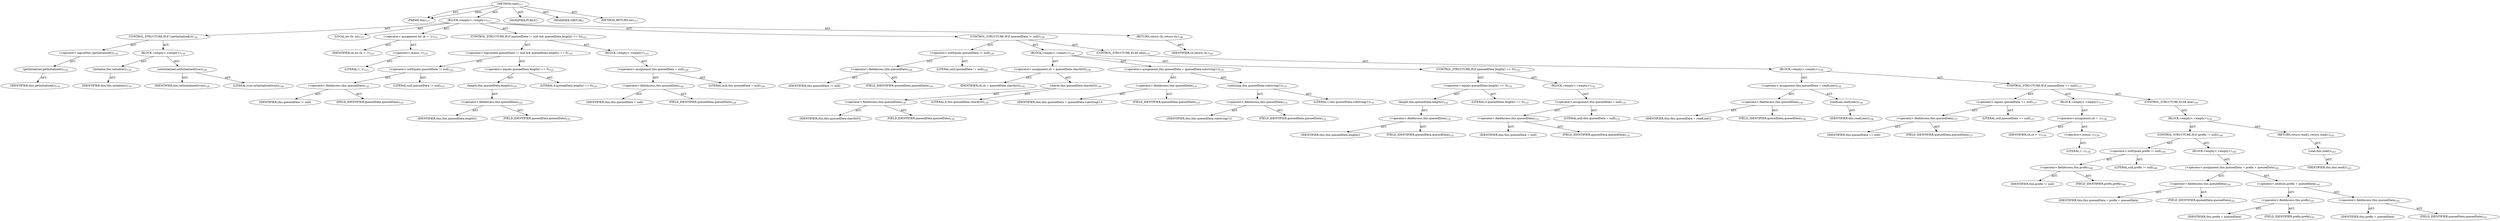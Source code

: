 digraph "read" {  
"111669149698" [label = <(METHOD,read)<SUB>117</SUB>> ]
"115964116992" [label = <(PARAM,this)<SUB>117</SUB>> ]
"25769803778" [label = <(BLOCK,&lt;empty&gt;,&lt;empty&gt;)<SUB>117</SUB>> ]
"47244640256" [label = <(CONTROL_STRUCTURE,IF,if (!getInitialized()))<SUB>118</SUB>> ]
"30064771082" [label = <(&lt;operator&gt;.logicalNot,!getInitialized())<SUB>118</SUB>> ]
"30064771083" [label = <(getInitialized,getInitialized())<SUB>118</SUB>> ]
"68719476736" [label = <(IDENTIFIER,this,getInitialized())<SUB>118</SUB>> ]
"25769803779" [label = <(BLOCK,&lt;empty&gt;,&lt;empty&gt;)<SUB>118</SUB>> ]
"30064771084" [label = <(initialize,this.initialize())<SUB>119</SUB>> ]
"68719476737" [label = <(IDENTIFIER,this,this.initialize())<SUB>119</SUB>> ]
"30064771085" [label = <(setInitialized,setInitialized(true))<SUB>120</SUB>> ]
"68719476738" [label = <(IDENTIFIER,this,setInitialized(true))<SUB>120</SUB>> ]
"90194313220" [label = <(LITERAL,true,setInitialized(true))<SUB>120</SUB>> ]
"94489280512" [label = <(LOCAL,int ch: int)<SUB>123</SUB>> ]
"30064771086" [label = <(&lt;operator&gt;.assignment,int ch = -1)<SUB>123</SUB>> ]
"68719476751" [label = <(IDENTIFIER,ch,int ch = -1)<SUB>123</SUB>> ]
"30064771087" [label = <(&lt;operator&gt;.minus,-1)<SUB>123</SUB>> ]
"90194313221" [label = <(LITERAL,1,-1)<SUB>123</SUB>> ]
"47244640257" [label = <(CONTROL_STRUCTURE,IF,if (queuedData != null &amp;&amp; queuedData.length() == 0))<SUB>125</SUB>> ]
"30064771088" [label = <(&lt;operator&gt;.logicalAnd,queuedData != null &amp;&amp; queuedData.length() == 0)<SUB>125</SUB>> ]
"30064771089" [label = <(&lt;operator&gt;.notEquals,queuedData != null)<SUB>125</SUB>> ]
"30064771090" [label = <(&lt;operator&gt;.fieldAccess,this.queuedData)<SUB>125</SUB>> ]
"68719476752" [label = <(IDENTIFIER,this,queuedData != null)> ]
"55834574852" [label = <(FIELD_IDENTIFIER,queuedData,queuedData)<SUB>125</SUB>> ]
"90194313222" [label = <(LITERAL,null,queuedData != null)<SUB>125</SUB>> ]
"30064771091" [label = <(&lt;operator&gt;.equals,queuedData.length() == 0)<SUB>125</SUB>> ]
"30064771092" [label = <(length,this.queuedData.length())<SUB>125</SUB>> ]
"30064771093" [label = <(&lt;operator&gt;.fieldAccess,this.queuedData)<SUB>125</SUB>> ]
"68719476753" [label = <(IDENTIFIER,this,this.queuedData.length())> ]
"55834574853" [label = <(FIELD_IDENTIFIER,queuedData,queuedData)<SUB>125</SUB>> ]
"90194313223" [label = <(LITERAL,0,queuedData.length() == 0)<SUB>125</SUB>> ]
"25769803780" [label = <(BLOCK,&lt;empty&gt;,&lt;empty&gt;)<SUB>125</SUB>> ]
"30064771094" [label = <(&lt;operator&gt;.assignment,this.queuedData = null)<SUB>126</SUB>> ]
"30064771095" [label = <(&lt;operator&gt;.fieldAccess,this.queuedData)<SUB>126</SUB>> ]
"68719476754" [label = <(IDENTIFIER,this,this.queuedData = null)> ]
"55834574854" [label = <(FIELD_IDENTIFIER,queuedData,queuedData)<SUB>126</SUB>> ]
"90194313224" [label = <(LITERAL,null,this.queuedData = null)<SUB>126</SUB>> ]
"47244640258" [label = <(CONTROL_STRUCTURE,IF,if (queuedData != null))<SUB>129</SUB>> ]
"30064771096" [label = <(&lt;operator&gt;.notEquals,queuedData != null)<SUB>129</SUB>> ]
"30064771097" [label = <(&lt;operator&gt;.fieldAccess,this.queuedData)<SUB>129</SUB>> ]
"68719476755" [label = <(IDENTIFIER,this,queuedData != null)> ]
"55834574855" [label = <(FIELD_IDENTIFIER,queuedData,queuedData)<SUB>129</SUB>> ]
"90194313225" [label = <(LITERAL,null,queuedData != null)<SUB>129</SUB>> ]
"25769803781" [label = <(BLOCK,&lt;empty&gt;,&lt;empty&gt;)<SUB>129</SUB>> ]
"30064771098" [label = <(&lt;operator&gt;.assignment,ch = queuedData.charAt(0))<SUB>130</SUB>> ]
"68719476756" [label = <(IDENTIFIER,ch,ch = queuedData.charAt(0))<SUB>130</SUB>> ]
"30064771099" [label = <(charAt,this.queuedData.charAt(0))<SUB>130</SUB>> ]
"30064771100" [label = <(&lt;operator&gt;.fieldAccess,this.queuedData)<SUB>130</SUB>> ]
"68719476757" [label = <(IDENTIFIER,this,this.queuedData.charAt(0))> ]
"55834574856" [label = <(FIELD_IDENTIFIER,queuedData,queuedData)<SUB>130</SUB>> ]
"90194313226" [label = <(LITERAL,0,this.queuedData.charAt(0))<SUB>130</SUB>> ]
"30064771101" [label = <(&lt;operator&gt;.assignment,this.queuedData = queuedData.substring(1))<SUB>131</SUB>> ]
"30064771102" [label = <(&lt;operator&gt;.fieldAccess,this.queuedData)<SUB>131</SUB>> ]
"68719476758" [label = <(IDENTIFIER,this,this.queuedData = queuedData.substring(1))> ]
"55834574857" [label = <(FIELD_IDENTIFIER,queuedData,queuedData)<SUB>131</SUB>> ]
"30064771103" [label = <(substring,this.queuedData.substring(1))<SUB>131</SUB>> ]
"30064771104" [label = <(&lt;operator&gt;.fieldAccess,this.queuedData)<SUB>131</SUB>> ]
"68719476759" [label = <(IDENTIFIER,this,this.queuedData.substring(1))> ]
"55834574858" [label = <(FIELD_IDENTIFIER,queuedData,queuedData)<SUB>131</SUB>> ]
"90194313227" [label = <(LITERAL,1,this.queuedData.substring(1))<SUB>131</SUB>> ]
"47244640259" [label = <(CONTROL_STRUCTURE,IF,if (queuedData.length() == 0))<SUB>132</SUB>> ]
"30064771105" [label = <(&lt;operator&gt;.equals,queuedData.length() == 0)<SUB>132</SUB>> ]
"30064771106" [label = <(length,this.queuedData.length())<SUB>132</SUB>> ]
"30064771107" [label = <(&lt;operator&gt;.fieldAccess,this.queuedData)<SUB>132</SUB>> ]
"68719476760" [label = <(IDENTIFIER,this,this.queuedData.length())> ]
"55834574859" [label = <(FIELD_IDENTIFIER,queuedData,queuedData)<SUB>132</SUB>> ]
"90194313228" [label = <(LITERAL,0,queuedData.length() == 0)<SUB>132</SUB>> ]
"25769803782" [label = <(BLOCK,&lt;empty&gt;,&lt;empty&gt;)<SUB>132</SUB>> ]
"30064771108" [label = <(&lt;operator&gt;.assignment,this.queuedData = null)<SUB>133</SUB>> ]
"30064771109" [label = <(&lt;operator&gt;.fieldAccess,this.queuedData)<SUB>133</SUB>> ]
"68719476761" [label = <(IDENTIFIER,this,this.queuedData = null)> ]
"55834574860" [label = <(FIELD_IDENTIFIER,queuedData,queuedData)<SUB>133</SUB>> ]
"90194313229" [label = <(LITERAL,null,this.queuedData = null)<SUB>133</SUB>> ]
"47244640260" [label = <(CONTROL_STRUCTURE,ELSE,else)<SUB>135</SUB>> ]
"25769803783" [label = <(BLOCK,&lt;empty&gt;,&lt;empty&gt;)<SUB>135</SUB>> ]
"30064771110" [label = <(&lt;operator&gt;.assignment,this.queuedData = readLine())<SUB>136</SUB>> ]
"30064771111" [label = <(&lt;operator&gt;.fieldAccess,this.queuedData)<SUB>136</SUB>> ]
"68719476762" [label = <(IDENTIFIER,this,this.queuedData = readLine())> ]
"55834574861" [label = <(FIELD_IDENTIFIER,queuedData,queuedData)<SUB>136</SUB>> ]
"30064771112" [label = <(readLine,readLine())<SUB>136</SUB>> ]
"68719476739" [label = <(IDENTIFIER,this,readLine())<SUB>136</SUB>> ]
"47244640261" [label = <(CONTROL_STRUCTURE,IF,if (queuedData == null))<SUB>137</SUB>> ]
"30064771113" [label = <(&lt;operator&gt;.equals,queuedData == null)<SUB>137</SUB>> ]
"30064771114" [label = <(&lt;operator&gt;.fieldAccess,this.queuedData)<SUB>137</SUB>> ]
"68719476763" [label = <(IDENTIFIER,this,queuedData == null)> ]
"55834574862" [label = <(FIELD_IDENTIFIER,queuedData,queuedData)<SUB>137</SUB>> ]
"90194313230" [label = <(LITERAL,null,queuedData == null)<SUB>137</SUB>> ]
"25769803784" [label = <(BLOCK,&lt;empty&gt;,&lt;empty&gt;)<SUB>137</SUB>> ]
"30064771115" [label = <(&lt;operator&gt;.assignment,ch = -1)<SUB>138</SUB>> ]
"68719476764" [label = <(IDENTIFIER,ch,ch = -1)<SUB>138</SUB>> ]
"30064771116" [label = <(&lt;operator&gt;.minus,-1)<SUB>138</SUB>> ]
"90194313231" [label = <(LITERAL,1,-1)<SUB>138</SUB>> ]
"47244640262" [label = <(CONTROL_STRUCTURE,ELSE,else)<SUB>139</SUB>> ]
"25769803785" [label = <(BLOCK,&lt;empty&gt;,&lt;empty&gt;)<SUB>139</SUB>> ]
"47244640263" [label = <(CONTROL_STRUCTURE,IF,if (prefix != null))<SUB>140</SUB>> ]
"30064771117" [label = <(&lt;operator&gt;.notEquals,prefix != null)<SUB>140</SUB>> ]
"30064771118" [label = <(&lt;operator&gt;.fieldAccess,this.prefix)<SUB>140</SUB>> ]
"68719476765" [label = <(IDENTIFIER,this,prefix != null)> ]
"55834574863" [label = <(FIELD_IDENTIFIER,prefix,prefix)<SUB>140</SUB>> ]
"90194313232" [label = <(LITERAL,null,prefix != null)<SUB>140</SUB>> ]
"25769803786" [label = <(BLOCK,&lt;empty&gt;,&lt;empty&gt;)<SUB>140</SUB>> ]
"30064771119" [label = <(&lt;operator&gt;.assignment,this.queuedData = prefix + queuedData)<SUB>141</SUB>> ]
"30064771120" [label = <(&lt;operator&gt;.fieldAccess,this.queuedData)<SUB>141</SUB>> ]
"68719476766" [label = <(IDENTIFIER,this,this.queuedData = prefix + queuedData)> ]
"55834574864" [label = <(FIELD_IDENTIFIER,queuedData,queuedData)<SUB>141</SUB>> ]
"30064771121" [label = <(&lt;operator&gt;.addition,prefix + queuedData)<SUB>141</SUB>> ]
"30064771122" [label = <(&lt;operator&gt;.fieldAccess,this.prefix)<SUB>141</SUB>> ]
"68719476767" [label = <(IDENTIFIER,this,prefix + queuedData)> ]
"55834574865" [label = <(FIELD_IDENTIFIER,prefix,prefix)<SUB>141</SUB>> ]
"30064771123" [label = <(&lt;operator&gt;.fieldAccess,this.queuedData)<SUB>141</SUB>> ]
"68719476768" [label = <(IDENTIFIER,this,prefix + queuedData)> ]
"55834574866" [label = <(FIELD_IDENTIFIER,queuedData,queuedData)<SUB>141</SUB>> ]
"146028888064" [label = <(RETURN,return read();,return read();)<SUB>143</SUB>> ]
"30064771124" [label = <(read,this.read())<SUB>143</SUB>> ]
"68719476740" [label = <(IDENTIFIER,this,this.read())<SUB>143</SUB>> ]
"146028888065" [label = <(RETURN,return ch;,return ch;)<SUB>146</SUB>> ]
"68719476769" [label = <(IDENTIFIER,ch,return ch;)<SUB>146</SUB>> ]
"133143986184" [label = <(MODIFIER,PUBLIC)> ]
"133143986185" [label = <(MODIFIER,VIRTUAL)> ]
"128849018882" [label = <(METHOD_RETURN,int)<SUB>117</SUB>> ]
  "111669149698" -> "115964116992"  [ label = "AST: "] 
  "111669149698" -> "25769803778"  [ label = "AST: "] 
  "111669149698" -> "133143986184"  [ label = "AST: "] 
  "111669149698" -> "133143986185"  [ label = "AST: "] 
  "111669149698" -> "128849018882"  [ label = "AST: "] 
  "25769803778" -> "47244640256"  [ label = "AST: "] 
  "25769803778" -> "94489280512"  [ label = "AST: "] 
  "25769803778" -> "30064771086"  [ label = "AST: "] 
  "25769803778" -> "47244640257"  [ label = "AST: "] 
  "25769803778" -> "47244640258"  [ label = "AST: "] 
  "25769803778" -> "146028888065"  [ label = "AST: "] 
  "47244640256" -> "30064771082"  [ label = "AST: "] 
  "47244640256" -> "25769803779"  [ label = "AST: "] 
  "30064771082" -> "30064771083"  [ label = "AST: "] 
  "30064771083" -> "68719476736"  [ label = "AST: "] 
  "25769803779" -> "30064771084"  [ label = "AST: "] 
  "25769803779" -> "30064771085"  [ label = "AST: "] 
  "30064771084" -> "68719476737"  [ label = "AST: "] 
  "30064771085" -> "68719476738"  [ label = "AST: "] 
  "30064771085" -> "90194313220"  [ label = "AST: "] 
  "30064771086" -> "68719476751"  [ label = "AST: "] 
  "30064771086" -> "30064771087"  [ label = "AST: "] 
  "30064771087" -> "90194313221"  [ label = "AST: "] 
  "47244640257" -> "30064771088"  [ label = "AST: "] 
  "47244640257" -> "25769803780"  [ label = "AST: "] 
  "30064771088" -> "30064771089"  [ label = "AST: "] 
  "30064771088" -> "30064771091"  [ label = "AST: "] 
  "30064771089" -> "30064771090"  [ label = "AST: "] 
  "30064771089" -> "90194313222"  [ label = "AST: "] 
  "30064771090" -> "68719476752"  [ label = "AST: "] 
  "30064771090" -> "55834574852"  [ label = "AST: "] 
  "30064771091" -> "30064771092"  [ label = "AST: "] 
  "30064771091" -> "90194313223"  [ label = "AST: "] 
  "30064771092" -> "30064771093"  [ label = "AST: "] 
  "30064771093" -> "68719476753"  [ label = "AST: "] 
  "30064771093" -> "55834574853"  [ label = "AST: "] 
  "25769803780" -> "30064771094"  [ label = "AST: "] 
  "30064771094" -> "30064771095"  [ label = "AST: "] 
  "30064771094" -> "90194313224"  [ label = "AST: "] 
  "30064771095" -> "68719476754"  [ label = "AST: "] 
  "30064771095" -> "55834574854"  [ label = "AST: "] 
  "47244640258" -> "30064771096"  [ label = "AST: "] 
  "47244640258" -> "25769803781"  [ label = "AST: "] 
  "47244640258" -> "47244640260"  [ label = "AST: "] 
  "30064771096" -> "30064771097"  [ label = "AST: "] 
  "30064771096" -> "90194313225"  [ label = "AST: "] 
  "30064771097" -> "68719476755"  [ label = "AST: "] 
  "30064771097" -> "55834574855"  [ label = "AST: "] 
  "25769803781" -> "30064771098"  [ label = "AST: "] 
  "25769803781" -> "30064771101"  [ label = "AST: "] 
  "25769803781" -> "47244640259"  [ label = "AST: "] 
  "30064771098" -> "68719476756"  [ label = "AST: "] 
  "30064771098" -> "30064771099"  [ label = "AST: "] 
  "30064771099" -> "30064771100"  [ label = "AST: "] 
  "30064771099" -> "90194313226"  [ label = "AST: "] 
  "30064771100" -> "68719476757"  [ label = "AST: "] 
  "30064771100" -> "55834574856"  [ label = "AST: "] 
  "30064771101" -> "30064771102"  [ label = "AST: "] 
  "30064771101" -> "30064771103"  [ label = "AST: "] 
  "30064771102" -> "68719476758"  [ label = "AST: "] 
  "30064771102" -> "55834574857"  [ label = "AST: "] 
  "30064771103" -> "30064771104"  [ label = "AST: "] 
  "30064771103" -> "90194313227"  [ label = "AST: "] 
  "30064771104" -> "68719476759"  [ label = "AST: "] 
  "30064771104" -> "55834574858"  [ label = "AST: "] 
  "47244640259" -> "30064771105"  [ label = "AST: "] 
  "47244640259" -> "25769803782"  [ label = "AST: "] 
  "30064771105" -> "30064771106"  [ label = "AST: "] 
  "30064771105" -> "90194313228"  [ label = "AST: "] 
  "30064771106" -> "30064771107"  [ label = "AST: "] 
  "30064771107" -> "68719476760"  [ label = "AST: "] 
  "30064771107" -> "55834574859"  [ label = "AST: "] 
  "25769803782" -> "30064771108"  [ label = "AST: "] 
  "30064771108" -> "30064771109"  [ label = "AST: "] 
  "30064771108" -> "90194313229"  [ label = "AST: "] 
  "30064771109" -> "68719476761"  [ label = "AST: "] 
  "30064771109" -> "55834574860"  [ label = "AST: "] 
  "47244640260" -> "25769803783"  [ label = "AST: "] 
  "25769803783" -> "30064771110"  [ label = "AST: "] 
  "25769803783" -> "47244640261"  [ label = "AST: "] 
  "30064771110" -> "30064771111"  [ label = "AST: "] 
  "30064771110" -> "30064771112"  [ label = "AST: "] 
  "30064771111" -> "68719476762"  [ label = "AST: "] 
  "30064771111" -> "55834574861"  [ label = "AST: "] 
  "30064771112" -> "68719476739"  [ label = "AST: "] 
  "47244640261" -> "30064771113"  [ label = "AST: "] 
  "47244640261" -> "25769803784"  [ label = "AST: "] 
  "47244640261" -> "47244640262"  [ label = "AST: "] 
  "30064771113" -> "30064771114"  [ label = "AST: "] 
  "30064771113" -> "90194313230"  [ label = "AST: "] 
  "30064771114" -> "68719476763"  [ label = "AST: "] 
  "30064771114" -> "55834574862"  [ label = "AST: "] 
  "25769803784" -> "30064771115"  [ label = "AST: "] 
  "30064771115" -> "68719476764"  [ label = "AST: "] 
  "30064771115" -> "30064771116"  [ label = "AST: "] 
  "30064771116" -> "90194313231"  [ label = "AST: "] 
  "47244640262" -> "25769803785"  [ label = "AST: "] 
  "25769803785" -> "47244640263"  [ label = "AST: "] 
  "25769803785" -> "146028888064"  [ label = "AST: "] 
  "47244640263" -> "30064771117"  [ label = "AST: "] 
  "47244640263" -> "25769803786"  [ label = "AST: "] 
  "30064771117" -> "30064771118"  [ label = "AST: "] 
  "30064771117" -> "90194313232"  [ label = "AST: "] 
  "30064771118" -> "68719476765"  [ label = "AST: "] 
  "30064771118" -> "55834574863"  [ label = "AST: "] 
  "25769803786" -> "30064771119"  [ label = "AST: "] 
  "30064771119" -> "30064771120"  [ label = "AST: "] 
  "30064771119" -> "30064771121"  [ label = "AST: "] 
  "30064771120" -> "68719476766"  [ label = "AST: "] 
  "30064771120" -> "55834574864"  [ label = "AST: "] 
  "30064771121" -> "30064771122"  [ label = "AST: "] 
  "30064771121" -> "30064771123"  [ label = "AST: "] 
  "30064771122" -> "68719476767"  [ label = "AST: "] 
  "30064771122" -> "55834574865"  [ label = "AST: "] 
  "30064771123" -> "68719476768"  [ label = "AST: "] 
  "30064771123" -> "55834574866"  [ label = "AST: "] 
  "146028888064" -> "30064771124"  [ label = "AST: "] 
  "30064771124" -> "68719476740"  [ label = "AST: "] 
  "146028888065" -> "68719476769"  [ label = "AST: "] 
  "111669149698" -> "115964116992"  [ label = "DDG: "] 
}
